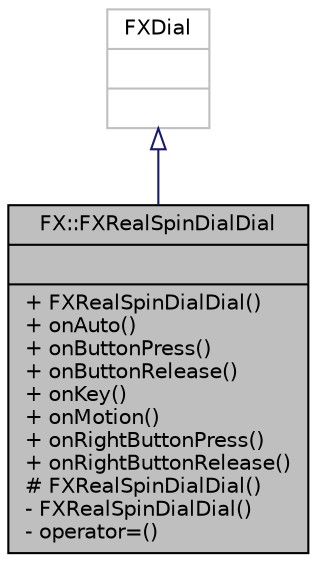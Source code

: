 digraph "FX::FXRealSpinDialDial"
{
  edge [fontname="Helvetica",fontsize="10",labelfontname="Helvetica",labelfontsize="10"];
  node [fontname="Helvetica",fontsize="10",shape=record];
  Node0 [label="{FX::FXRealSpinDialDial\n||+ FXRealSpinDialDial()\l+ onAuto()\l+ onButtonPress()\l+ onButtonRelease()\l+ onKey()\l+ onMotion()\l+ onRightButtonPress()\l+ onRightButtonRelease()\l# FXRealSpinDialDial()\l- FXRealSpinDialDial()\l- operator=()\l}",height=0.2,width=0.4,color="black", fillcolor="grey75", style="filled", fontcolor="black"];
  Node1 -> Node0 [dir="back",color="midnightblue",fontsize="10",style="solid",arrowtail="onormal",fontname="Helvetica"];
  Node1 [label="{FXDial\n||}",height=0.2,width=0.4,color="grey75", fillcolor="white", style="filled"];
}
